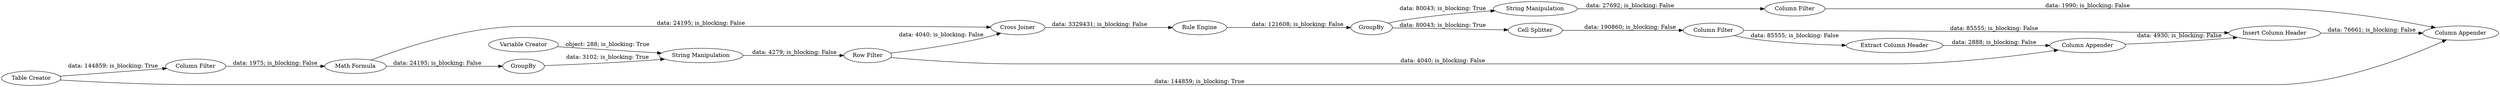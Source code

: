digraph {
	"-3677276194088865773_9" [label="Column Filter"]
	"-3677276194088865773_18" [label="Row Filter"]
	"-3677276194088865773_3" [label=GroupBy]
	"-3677276194088865773_8" [label="Cell Splitter"]
	"-3677276194088865773_4" [label="String Manipulation"]
	"-3677276194088865773_13" [label="Column Appender"]
	"-3677276194088865773_5" [label="Cross Joiner"]
	"-3677276194088865773_10" [label="Extract Column Header"]
	"-3677276194088865773_12" [label="Insert Column Header"]
	"-3677276194088865773_17" [label="Column Filter"]
	"-3677276194088865773_11" [label="Column Appender"]
	"-3677276194088865773_7" [label=GroupBy]
	"-3677276194088865773_1" [label="Table Creator"]
	"-3677276194088865773_6" [label="Rule Engine"]
	"-3677276194088865773_16" [label="String Manipulation"]
	"-3677276194088865773_14" [label="Variable Creator"]
	"-3677276194088865773_2" [label="Math Formula"]
	"-3677276194088865773_15" [label="Column Filter"]
	"-3677276194088865773_9" -> "-3677276194088865773_10" [label="data: 85555; is_blocking: False"]
	"-3677276194088865773_18" -> "-3677276194088865773_11" [label="data: 4040; is_blocking: False"]
	"-3677276194088865773_2" -> "-3677276194088865773_3" [label="data: 24195; is_blocking: False"]
	"-3677276194088865773_7" -> "-3677276194088865773_8" [label="data: 80043; is_blocking: True"]
	"-3677276194088865773_6" -> "-3677276194088865773_7" [label="data: 121608; is_blocking: False"]
	"-3677276194088865773_14" -> "-3677276194088865773_4" [label="object: 288; is_blocking: True"]
	"-3677276194088865773_16" -> "-3677276194088865773_17" [label="data: 27692; is_blocking: False"]
	"-3677276194088865773_1" -> "-3677276194088865773_13" [label="data: 144859; is_blocking: True"]
	"-3677276194088865773_11" -> "-3677276194088865773_12" [label="data: 4930; is_blocking: False"]
	"-3677276194088865773_3" -> "-3677276194088865773_4" [label="data: 3102; is_blocking: True"]
	"-3677276194088865773_9" -> "-3677276194088865773_12" [label="data: 85555; is_blocking: False"]
	"-3677276194088865773_10" -> "-3677276194088865773_11" [label="data: 2888; is_blocking: False"]
	"-3677276194088865773_7" -> "-3677276194088865773_16" [label="data: 80043; is_blocking: True"]
	"-3677276194088865773_5" -> "-3677276194088865773_6" [label="data: 3329431; is_blocking: False"]
	"-3677276194088865773_4" -> "-3677276194088865773_18" [label="data: 4279; is_blocking: False"]
	"-3677276194088865773_12" -> "-3677276194088865773_13" [label="data: 76661; is_blocking: False"]
	"-3677276194088865773_15" -> "-3677276194088865773_2" [label="data: 1975; is_blocking: False"]
	"-3677276194088865773_18" -> "-3677276194088865773_5" [label="data: 4040; is_blocking: False"]
	"-3677276194088865773_17" -> "-3677276194088865773_13" [label="data: 1990; is_blocking: False"]
	"-3677276194088865773_8" -> "-3677276194088865773_9" [label="data: 190860; is_blocking: False"]
	"-3677276194088865773_1" -> "-3677276194088865773_15" [label="data: 144859; is_blocking: True"]
	"-3677276194088865773_2" -> "-3677276194088865773_5" [label="data: 24195; is_blocking: False"]
	rankdir=LR
}

